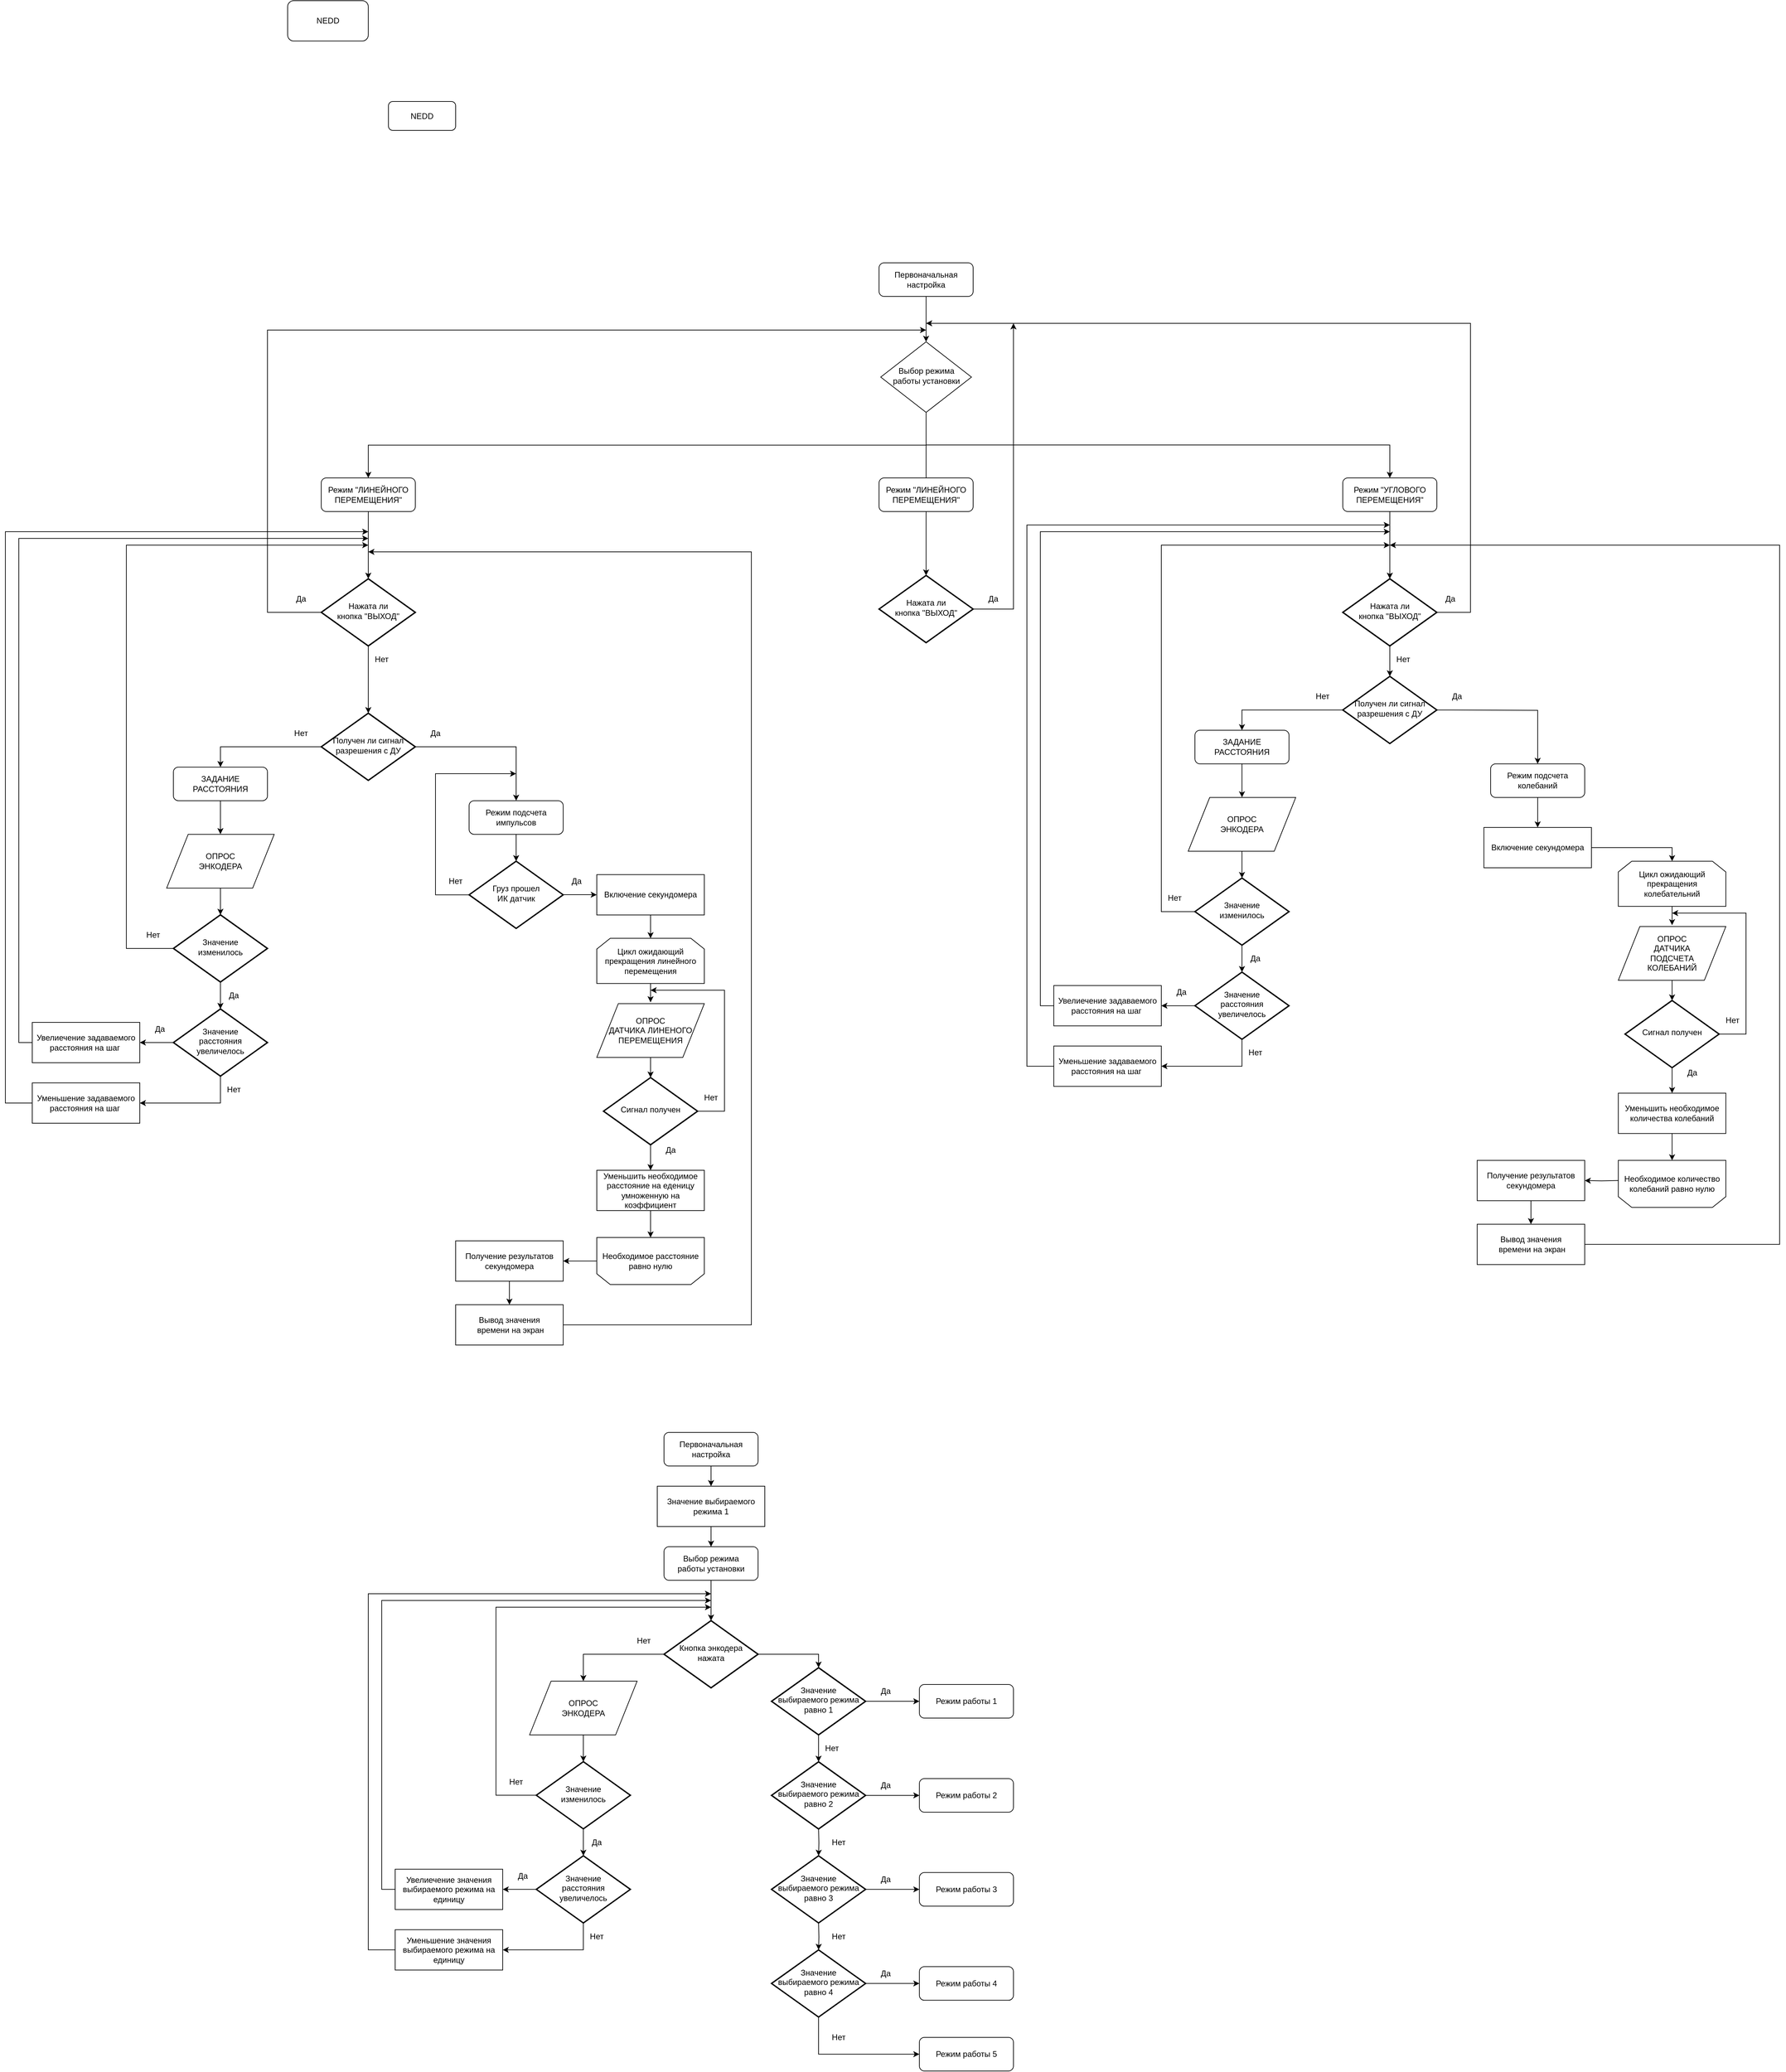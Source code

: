 <mxfile version="13.0.3" type="device"><diagram id="C5RBs43oDa-KdzZeNtuy" name="Page-1"><mxGraphModel dx="3652" dy="894" grid="1" gridSize="10" guides="1" tooltips="1" connect="1" arrows="1" fold="1" page="0" pageScale="1" pageWidth="827" pageHeight="1169" math="0" shadow="0"><root><mxCell id="WIyWlLk6GJQsqaUBKTNV-0"/><mxCell id="WIyWlLk6GJQsqaUBKTNV-1" parent="WIyWlLk6GJQsqaUBKTNV-0"/><mxCell id="RhEypdfc_THOYW2vLF35-3" value="Первоначальная настройка" style="rounded=1;whiteSpace=wrap;html=1;fontSize=12;glass=0;strokeWidth=1;shadow=0;" parent="WIyWlLk6GJQsqaUBKTNV-1" vertex="1"><mxGeometry x="-1240" y="190" width="140" height="50" as="geometry"/></mxCell><mxCell id="RhEypdfc_THOYW2vLF35-14" style="edgeStyle=orthogonalEdgeStyle;rounded=0;orthogonalLoop=1;jettySize=auto;html=1;exitX=0.5;exitY=1;exitDx=0;exitDy=0;entryX=0.5;entryY=0;entryDx=0;entryDy=0;" parent="WIyWlLk6GJQsqaUBKTNV-1" source="RhEypdfc_THOYW2vLF35-4" target="RhEypdfc_THOYW2vLF35-5" edge="1"><mxGeometry relative="1" as="geometry"><Array as="points"><mxPoint x="-1170" y="461"/><mxPoint x="-480" y="461"/></Array></mxGeometry></mxCell><mxCell id="RhEypdfc_THOYW2vLF35-15" style="edgeStyle=orthogonalEdgeStyle;rounded=0;orthogonalLoop=1;jettySize=auto;html=1;exitX=0.5;exitY=1;exitDx=0;exitDy=0;entryX=0.5;entryY=0;entryDx=0;entryDy=0;" parent="WIyWlLk6GJQsqaUBKTNV-1" source="RhEypdfc_THOYW2vLF35-4" target="RhEypdfc_THOYW2vLF35-6" edge="1"><mxGeometry relative="1" as="geometry"/></mxCell><mxCell id="RhEypdfc_THOYW2vLF35-4" value="Выбор режима работы установки" style="rhombus;whiteSpace=wrap;html=1;shadow=0;fontFamily=Helvetica;fontSize=12;align=center;strokeWidth=1;spacing=6;spacingTop=-4;" parent="WIyWlLk6GJQsqaUBKTNV-1" vertex="1"><mxGeometry x="-1237.5" y="307.5" width="135" height="105" as="geometry"/></mxCell><mxCell id="RhEypdfc_THOYW2vLF35-20" style="edgeStyle=orthogonalEdgeStyle;rounded=0;orthogonalLoop=1;jettySize=auto;html=1;exitX=0.5;exitY=1;exitDx=0;exitDy=0;entryX=0.5;entryY=0;entryDx=0;entryDy=0;" parent="WIyWlLk6GJQsqaUBKTNV-1" source="RhEypdfc_THOYW2vLF35-5" target="RhEypdfc_THOYW2vLF35-17" edge="1"><mxGeometry relative="1" as="geometry"/></mxCell><mxCell id="RhEypdfc_THOYW2vLF35-5" value="Режим &quot;УГЛОВОГО ПЕРЕМЕЩЕНИЯ&quot;" style="rounded=1;whiteSpace=wrap;html=1;fontSize=12;glass=0;strokeWidth=1;shadow=0;" parent="WIyWlLk6GJQsqaUBKTNV-1" vertex="1"><mxGeometry x="-550" y="510" width="140" height="50" as="geometry"/></mxCell><mxCell id="RhEypdfc_THOYW2vLF35-19" style="edgeStyle=orthogonalEdgeStyle;rounded=0;orthogonalLoop=1;jettySize=auto;html=1;exitX=0.5;exitY=1;exitDx=0;exitDy=0;entryX=0.5;entryY=0;entryDx=0;entryDy=0;" parent="WIyWlLk6GJQsqaUBKTNV-1" source="RhEypdfc_THOYW2vLF35-6" target="RhEypdfc_THOYW2vLF35-18" edge="1"><mxGeometry relative="1" as="geometry"/></mxCell><mxCell id="RhEypdfc_THOYW2vLF35-6" value="Режим &quot;ЛИНЕЙНОГО ПЕРЕМЕЩЕНИЯ&quot;" style="rounded=1;whiteSpace=wrap;html=1;fontSize=12;glass=0;strokeWidth=1;shadow=0;" parent="WIyWlLk6GJQsqaUBKTNV-1" vertex="1"><mxGeometry x="-2070" y="510" width="140" height="50" as="geometry"/></mxCell><mxCell id="RhEypdfc_THOYW2vLF35-7" value="" style="endArrow=classic;html=1;entryX=0.5;entryY=0;entryDx=0;entryDy=0;exitX=0.5;exitY=1;exitDx=0;exitDy=0;fontSize=12;" parent="WIyWlLk6GJQsqaUBKTNV-1" source="RhEypdfc_THOYW2vLF35-3" target="RhEypdfc_THOYW2vLF35-4" edge="1"><mxGeometry width="50" height="50" relative="1" as="geometry"><mxPoint x="-1160" y="260" as="sourcePoint"/><mxPoint x="-1170" y="295" as="targetPoint"/></mxGeometry></mxCell><mxCell id="RhEypdfc_THOYW2vLF35-8" value="" style="endArrow=none;html=1;entryX=0.5;entryY=1;entryDx=0;entryDy=0;fontSize=12;exitX=0.5;exitY=0;exitDx=0;exitDy=0;" parent="WIyWlLk6GJQsqaUBKTNV-1" source="RhEypdfc_THOYW2vLF35-13" target="RhEypdfc_THOYW2vLF35-4" edge="1"><mxGeometry width="50" height="50" relative="1" as="geometry"><mxPoint x="-1170.0" y="450" as="sourcePoint"/><mxPoint x="-1100" y="410" as="targetPoint"/></mxGeometry></mxCell><mxCell id="RhEypdfc_THOYW2vLF35-21" style="edgeStyle=orthogonalEdgeStyle;rounded=0;orthogonalLoop=1;jettySize=auto;html=1;exitX=0.5;exitY=1;exitDx=0;exitDy=0;entryX=0.5;entryY=0;entryDx=0;entryDy=0;" parent="WIyWlLk6GJQsqaUBKTNV-1" source="RhEypdfc_THOYW2vLF35-13" target="RhEypdfc_THOYW2vLF35-16" edge="1"><mxGeometry relative="1" as="geometry"/></mxCell><mxCell id="RhEypdfc_THOYW2vLF35-13" value="Режим &quot;ЛИНЕЙНОГО ПЕРЕМЕЩЕНИЯ&quot;" style="rounded=1;whiteSpace=wrap;html=1;fontSize=12;glass=0;strokeWidth=1;shadow=0;" parent="WIyWlLk6GJQsqaUBKTNV-1" vertex="1"><mxGeometry x="-1240" y="510" width="140" height="50" as="geometry"/></mxCell><mxCell id="RhEypdfc_THOYW2vLF35-23" style="edgeStyle=orthogonalEdgeStyle;rounded=0;orthogonalLoop=1;jettySize=auto;html=1;exitX=1;exitY=0.5;exitDx=0;exitDy=0;" parent="WIyWlLk6GJQsqaUBKTNV-1" source="RhEypdfc_THOYW2vLF35-16" edge="1"><mxGeometry relative="1" as="geometry"><mxPoint x="-1040" y="280" as="targetPoint"/><Array as="points"><mxPoint x="-1040" y="705"/></Array></mxGeometry></mxCell><mxCell id="RhEypdfc_THOYW2vLF35-16" value="Нажата ли кнопка&amp;nbsp;&quot;ВЫХОД&quot;" style="rhombus;whiteSpace=wrap;html=1;shadow=0;fontFamily=Helvetica;fontSize=12;align=center;strokeWidth=2;spacing=6;spacingTop=-4;" parent="WIyWlLk6GJQsqaUBKTNV-1" vertex="1"><mxGeometry x="-1240" y="655.1" width="140" height="100" as="geometry"/></mxCell><mxCell id="RhEypdfc_THOYW2vLF35-22" style="edgeStyle=orthogonalEdgeStyle;rounded=0;orthogonalLoop=1;jettySize=auto;html=1;exitX=1;exitY=0.5;exitDx=0;exitDy=0;" parent="WIyWlLk6GJQsqaUBKTNV-1" source="RhEypdfc_THOYW2vLF35-17" edge="1"><mxGeometry relative="1" as="geometry"><mxPoint x="-1170" y="280" as="targetPoint"/><Array as="points"><mxPoint x="-360" y="710"/><mxPoint x="-360" y="280"/><mxPoint x="-1102" y="280"/></Array></mxGeometry></mxCell><mxCell id="RhEypdfc_THOYW2vLF35-119" style="edgeStyle=orthogonalEdgeStyle;rounded=0;orthogonalLoop=1;jettySize=auto;html=1;exitX=0.5;exitY=1;exitDx=0;exitDy=0;entryX=0.5;entryY=0;entryDx=0;entryDy=0;" parent="WIyWlLk6GJQsqaUBKTNV-1" source="RhEypdfc_THOYW2vLF35-17" target="RhEypdfc_THOYW2vLF35-102" edge="1"><mxGeometry relative="1" as="geometry"/></mxCell><mxCell id="RhEypdfc_THOYW2vLF35-17" value="Нажата ли кнопка&amp;nbsp;&quot;ВЫХОД&quot;" style="rhombus;whiteSpace=wrap;html=1;shadow=0;fontFamily=Helvetica;fontSize=12;align=center;strokeWidth=2;spacing=6;spacingTop=-4;" parent="WIyWlLk6GJQsqaUBKTNV-1" vertex="1"><mxGeometry x="-550" y="660" width="140" height="100" as="geometry"/></mxCell><mxCell id="RhEypdfc_THOYW2vLF35-24" style="edgeStyle=orthogonalEdgeStyle;rounded=0;orthogonalLoop=1;jettySize=auto;html=1;exitX=0;exitY=0.5;exitDx=0;exitDy=0;" parent="WIyWlLk6GJQsqaUBKTNV-1" source="RhEypdfc_THOYW2vLF35-18" edge="1"><mxGeometry relative="1" as="geometry"><mxPoint x="-1170" y="290" as="targetPoint"/><Array as="points"><mxPoint x="-2150" y="710"/><mxPoint x="-2150" y="290"/><mxPoint x="-1238" y="290"/></Array></mxGeometry></mxCell><mxCell id="RhEypdfc_THOYW2vLF35-29" style="edgeStyle=orthogonalEdgeStyle;rounded=0;orthogonalLoop=1;jettySize=auto;html=1;exitX=0.5;exitY=1;exitDx=0;exitDy=0;entryX=0.5;entryY=0;entryDx=0;entryDy=0;" parent="WIyWlLk6GJQsqaUBKTNV-1" source="RhEypdfc_THOYW2vLF35-18" target="RhEypdfc_THOYW2vLF35-28" edge="1"><mxGeometry relative="1" as="geometry"/></mxCell><mxCell id="RhEypdfc_THOYW2vLF35-18" value="Нажата ли кнопка&amp;nbsp;&quot;ВЫХОД&quot;" style="rhombus;whiteSpace=wrap;html=1;shadow=0;fontFamily=Helvetica;fontSize=12;align=center;strokeWidth=2;spacing=6;spacingTop=-4;" parent="WIyWlLk6GJQsqaUBKTNV-1" vertex="1"><mxGeometry x="-2070" y="660" width="140" height="100" as="geometry"/></mxCell><mxCell id="RhEypdfc_THOYW2vLF35-25" value="&lt;font style=&quot;font-size: 12px;&quot;&gt;Да&lt;/font&gt;" style="text;html=1;strokeColor=none;fillColor=none;align=center;verticalAlign=middle;whiteSpace=wrap;rounded=0;fontSize=12;" parent="WIyWlLk6GJQsqaUBKTNV-1" vertex="1"><mxGeometry x="-2120" y="680" width="40" height="20" as="geometry"/></mxCell><mxCell id="RhEypdfc_THOYW2vLF35-26" value="&lt;font style=&quot;font-size: 12px;&quot;&gt;Да&lt;/font&gt;" style="text;html=1;strokeColor=none;fillColor=none;align=center;verticalAlign=middle;whiteSpace=wrap;rounded=0;fontSize=12;" parent="WIyWlLk6GJQsqaUBKTNV-1" vertex="1"><mxGeometry x="-1090" y="680" width="40" height="20" as="geometry"/></mxCell><mxCell id="RhEypdfc_THOYW2vLF35-27" value="&lt;font style=&quot;font-size: 12px;&quot;&gt;Да&lt;/font&gt;" style="text;html=1;strokeColor=none;fillColor=none;align=center;verticalAlign=middle;whiteSpace=wrap;rounded=0;fontSize=12;" parent="WIyWlLk6GJQsqaUBKTNV-1" vertex="1"><mxGeometry x="-410" y="680" width="40" height="20" as="geometry"/></mxCell><mxCell id="RhEypdfc_THOYW2vLF35-40" style="edgeStyle=orthogonalEdgeStyle;rounded=0;orthogonalLoop=1;jettySize=auto;html=1;exitX=0;exitY=0.5;exitDx=0;exitDy=0;entryX=0.5;entryY=0;entryDx=0;entryDy=0;" parent="WIyWlLk6GJQsqaUBKTNV-1" source="RhEypdfc_THOYW2vLF35-28" target="RhEypdfc_THOYW2vLF35-41" edge="1"><mxGeometry relative="1" as="geometry"><mxPoint x="-2420" y="880" as="targetPoint"/></mxGeometry></mxCell><mxCell id="RhEypdfc_THOYW2vLF35-65" style="edgeStyle=orthogonalEdgeStyle;rounded=0;orthogonalLoop=1;jettySize=auto;html=1;entryX=0.5;entryY=0;entryDx=0;entryDy=0;" parent="WIyWlLk6GJQsqaUBKTNV-1" source="RhEypdfc_THOYW2vLF35-28" target="RhEypdfc_THOYW2vLF35-66" edge="1"><mxGeometry relative="1" as="geometry"><mxPoint x="-1720" y="960" as="targetPoint"/></mxGeometry></mxCell><mxCell id="RhEypdfc_THOYW2vLF35-28" value="Получен ли сигнал разрешения с ДУ" style="rhombus;whiteSpace=wrap;html=1;shadow=0;fontFamily=Helvetica;fontSize=12;align=center;strokeWidth=2;spacing=6;spacingTop=-4;" parent="WIyWlLk6GJQsqaUBKTNV-1" vertex="1"><mxGeometry x="-2070" y="860" width="140" height="100" as="geometry"/></mxCell><mxCell id="RhEypdfc_THOYW2vLF35-32" value="&lt;font style=&quot;font-size: 12px;&quot;&gt;Нет&lt;br style=&quot;font-size: 12px;&quot;&gt;&lt;/font&gt;" style="text;html=1;strokeColor=none;fillColor=none;align=center;verticalAlign=middle;whiteSpace=wrap;rounded=0;fontSize=12;" parent="WIyWlLk6GJQsqaUBKTNV-1" vertex="1"><mxGeometry x="-2000" y="770" width="40" height="20" as="geometry"/></mxCell><mxCell id="RhEypdfc_THOYW2vLF35-46" style="edgeStyle=orthogonalEdgeStyle;rounded=0;orthogonalLoop=1;jettySize=auto;html=1;exitX=0.5;exitY=1;exitDx=0;exitDy=0;entryX=0.5;entryY=0;entryDx=0;entryDy=0;" parent="WIyWlLk6GJQsqaUBKTNV-1" source="RhEypdfc_THOYW2vLF35-35" target="RhEypdfc_THOYW2vLF35-45" edge="1"><mxGeometry relative="1" as="geometry"/></mxCell><mxCell id="RhEypdfc_THOYW2vLF35-35" value="&lt;span&gt;ОПРОС&lt;br&gt;ЭНКОДЕРА&lt;/span&gt;" style="shape=parallelogram;perimeter=parallelogramPerimeter;whiteSpace=wrap;html=1;" parent="WIyWlLk6GJQsqaUBKTNV-1" vertex="1"><mxGeometry x="-2300" y="1040.19" width="160" height="80" as="geometry"/></mxCell><mxCell id="RhEypdfc_THOYW2vLF35-37" value="&lt;font style=&quot;font-size: 12px;&quot;&gt;Нет&lt;br style=&quot;font-size: 12px;&quot;&gt;&lt;/font&gt;" style="text;html=1;strokeColor=none;fillColor=none;align=center;verticalAlign=middle;whiteSpace=wrap;rounded=0;fontSize=12;" parent="WIyWlLk6GJQsqaUBKTNV-1" vertex="1"><mxGeometry x="-2120" y="880" width="40" height="20" as="geometry"/></mxCell><mxCell id="RhEypdfc_THOYW2vLF35-42" style="edgeStyle=orthogonalEdgeStyle;rounded=0;orthogonalLoop=1;jettySize=auto;html=1;exitX=0.5;exitY=1;exitDx=0;exitDy=0;" parent="WIyWlLk6GJQsqaUBKTNV-1" source="RhEypdfc_THOYW2vLF35-41" edge="1"><mxGeometry relative="1" as="geometry"><mxPoint x="-2220" y="1040" as="targetPoint"/><Array as="points"><mxPoint x="-2220" y="1040"/></Array></mxGeometry></mxCell><mxCell id="RhEypdfc_THOYW2vLF35-41" value="ЗАДАНИЕ РАССТОЯНИЯ" style="rounded=1;whiteSpace=wrap;html=1;fontSize=12;glass=0;strokeWidth=1;shadow=0;" parent="WIyWlLk6GJQsqaUBKTNV-1" vertex="1"><mxGeometry x="-2290" y="940.19" width="140" height="50" as="geometry"/></mxCell><mxCell id="RhEypdfc_THOYW2vLF35-48" style="edgeStyle=orthogonalEdgeStyle;rounded=0;orthogonalLoop=1;jettySize=auto;html=1;exitX=0.5;exitY=1;exitDx=0;exitDy=0;entryX=1;entryY=0.5;entryDx=0;entryDy=0;" parent="WIyWlLk6GJQsqaUBKTNV-1" source="RhEypdfc_THOYW2vLF35-43" target="RhEypdfc_THOYW2vLF35-58" edge="1"><mxGeometry relative="1" as="geometry"><mxPoint x="-2220" y="1440" as="targetPoint"/></mxGeometry></mxCell><mxCell id="RhEypdfc_THOYW2vLF35-56" style="edgeStyle=orthogonalEdgeStyle;rounded=0;orthogonalLoop=1;jettySize=auto;html=1;exitX=0;exitY=0.5;exitDx=0;exitDy=0;entryX=1;entryY=0.5;entryDx=0;entryDy=0;" parent="WIyWlLk6GJQsqaUBKTNV-1" source="RhEypdfc_THOYW2vLF35-43" target="RhEypdfc_THOYW2vLF35-55" edge="1"><mxGeometry relative="1" as="geometry"/></mxCell><mxCell id="RhEypdfc_THOYW2vLF35-43" value="Значение&lt;br&gt;расстояния&lt;br&gt;увеличелось" style="rhombus;whiteSpace=wrap;html=1;shadow=0;fontFamily=Helvetica;fontSize=12;align=center;strokeWidth=2;spacing=6;spacingTop=-4;" parent="WIyWlLk6GJQsqaUBKTNV-1" vertex="1"><mxGeometry x="-2290" y="1300" width="140" height="100" as="geometry"/></mxCell><mxCell id="RhEypdfc_THOYW2vLF35-47" style="edgeStyle=orthogonalEdgeStyle;rounded=0;orthogonalLoop=1;jettySize=auto;html=1;exitX=0.5;exitY=1;exitDx=0;exitDy=0;entryX=0.5;entryY=0;entryDx=0;entryDy=0;" parent="WIyWlLk6GJQsqaUBKTNV-1" source="RhEypdfc_THOYW2vLF35-45" target="RhEypdfc_THOYW2vLF35-43" edge="1"><mxGeometry relative="1" as="geometry"/></mxCell><mxCell id="RhEypdfc_THOYW2vLF35-52" style="edgeStyle=orthogonalEdgeStyle;rounded=0;orthogonalLoop=1;jettySize=auto;html=1;exitX=0;exitY=0.5;exitDx=0;exitDy=0;" parent="WIyWlLk6GJQsqaUBKTNV-1" source="RhEypdfc_THOYW2vLF35-45" edge="1"><mxGeometry relative="1" as="geometry"><mxPoint x="-2000" y="610" as="targetPoint"/><Array as="points"><mxPoint x="-2360" y="1210"/><mxPoint x="-2360" y="610"/></Array></mxGeometry></mxCell><mxCell id="RhEypdfc_THOYW2vLF35-45" value="Значение&lt;br&gt;изменилось" style="rhombus;whiteSpace=wrap;html=1;shadow=0;fontFamily=Helvetica;fontSize=12;align=center;strokeWidth=2;spacing=6;spacingTop=-4;" parent="WIyWlLk6GJQsqaUBKTNV-1" vertex="1"><mxGeometry x="-2290" y="1160" width="140" height="100" as="geometry"/></mxCell><mxCell id="RhEypdfc_THOYW2vLF35-49" value="&lt;font style=&quot;font-size: 12px;&quot;&gt;Нет&lt;br style=&quot;font-size: 12px;&quot;&gt;&lt;/font&gt;" style="text;html=1;strokeColor=none;fillColor=none;align=center;verticalAlign=middle;whiteSpace=wrap;rounded=0;fontSize=12;" parent="WIyWlLk6GJQsqaUBKTNV-1" vertex="1"><mxGeometry x="-2340" y="1180.19" width="40" height="20" as="geometry"/></mxCell><mxCell id="RhEypdfc_THOYW2vLF35-50" value="&lt;font style=&quot;font-size: 12px&quot;&gt;Да&lt;br style=&quot;font-size: 12px&quot;&gt;&lt;/font&gt;" style="text;html=1;strokeColor=none;fillColor=none;align=center;verticalAlign=middle;whiteSpace=wrap;rounded=0;fontSize=12;" parent="WIyWlLk6GJQsqaUBKTNV-1" vertex="1"><mxGeometry x="-2220" y="1270.19" width="40" height="20" as="geometry"/></mxCell><mxCell id="RhEypdfc_THOYW2vLF35-51" value="&lt;font style=&quot;font-size: 12px;&quot;&gt;Нет&lt;br style=&quot;font-size: 12px;&quot;&gt;&lt;/font&gt;" style="text;html=1;strokeColor=none;fillColor=none;align=center;verticalAlign=middle;whiteSpace=wrap;rounded=0;fontSize=12;" parent="WIyWlLk6GJQsqaUBKTNV-1" vertex="1"><mxGeometry x="-2220" y="1410" width="40" height="20" as="geometry"/></mxCell><mxCell id="RhEypdfc_THOYW2vLF35-62" style="edgeStyle=orthogonalEdgeStyle;rounded=0;orthogonalLoop=1;jettySize=auto;html=1;exitX=0;exitY=0.5;exitDx=0;exitDy=0;" parent="WIyWlLk6GJQsqaUBKTNV-1" source="RhEypdfc_THOYW2vLF35-55" edge="1"><mxGeometry relative="1" as="geometry"><mxPoint x="-2000" y="600" as="targetPoint"/><Array as="points"><mxPoint x="-2520" y="1350"/><mxPoint x="-2520" y="600"/></Array></mxGeometry></mxCell><mxCell id="RhEypdfc_THOYW2vLF35-55" value="Увелиечение задаваемого расстояния на шаг&amp;nbsp;" style="rounded=0;whiteSpace=wrap;html=1;" parent="WIyWlLk6GJQsqaUBKTNV-1" vertex="1"><mxGeometry x="-2500" y="1320" width="160" height="60" as="geometry"/></mxCell><mxCell id="RhEypdfc_THOYW2vLF35-57" value="&lt;font style=&quot;font-size: 12px&quot;&gt;Да&lt;br style=&quot;font-size: 12px&quot;&gt;&lt;/font&gt;" style="text;html=1;strokeColor=none;fillColor=none;align=center;verticalAlign=middle;whiteSpace=wrap;rounded=0;fontSize=12;" parent="WIyWlLk6GJQsqaUBKTNV-1" vertex="1"><mxGeometry x="-2330" y="1320" width="40" height="20" as="geometry"/></mxCell><mxCell id="RhEypdfc_THOYW2vLF35-61" style="edgeStyle=orthogonalEdgeStyle;rounded=0;orthogonalLoop=1;jettySize=auto;html=1;" parent="WIyWlLk6GJQsqaUBKTNV-1" source="RhEypdfc_THOYW2vLF35-58" edge="1"><mxGeometry relative="1" as="geometry"><mxPoint x="-2000" y="590" as="targetPoint"/><Array as="points"><mxPoint x="-2540" y="1440"/><mxPoint x="-2540" y="590"/></Array></mxGeometry></mxCell><mxCell id="RhEypdfc_THOYW2vLF35-58" value="Уменьшение задаваемого расстояния на шаг&amp;nbsp;" style="rounded=0;whiteSpace=wrap;html=1;" parent="WIyWlLk6GJQsqaUBKTNV-1" vertex="1"><mxGeometry x="-2500" y="1410" width="160" height="60" as="geometry"/></mxCell><mxCell id="RhEypdfc_THOYW2vLF35-69" style="edgeStyle=orthogonalEdgeStyle;rounded=0;orthogonalLoop=1;jettySize=auto;html=1;exitX=0.5;exitY=1;exitDx=0;exitDy=0;entryX=0.5;entryY=0;entryDx=0;entryDy=0;" parent="WIyWlLk6GJQsqaUBKTNV-1" source="RhEypdfc_THOYW2vLF35-66" target="RhEypdfc_THOYW2vLF35-67" edge="1"><mxGeometry relative="1" as="geometry"/></mxCell><mxCell id="RhEypdfc_THOYW2vLF35-66" value="Режим подсчета импульсов" style="rounded=1;whiteSpace=wrap;html=1;fontSize=12;glass=0;strokeWidth=1;shadow=0;" parent="WIyWlLk6GJQsqaUBKTNV-1" vertex="1"><mxGeometry x="-1850" y="990.19" width="140" height="50" as="geometry"/></mxCell><mxCell id="RhEypdfc_THOYW2vLF35-68" style="edgeStyle=orthogonalEdgeStyle;rounded=0;orthogonalLoop=1;jettySize=auto;html=1;exitX=0;exitY=0.5;exitDx=0;exitDy=0;" parent="WIyWlLk6GJQsqaUBKTNV-1" source="RhEypdfc_THOYW2vLF35-67" edge="1"><mxGeometry relative="1" as="geometry"><mxPoint x="-1780" y="950" as="targetPoint"/><Array as="points"><mxPoint x="-1900" y="1130"/><mxPoint x="-1900" y="950"/></Array></mxGeometry></mxCell><mxCell id="RhEypdfc_THOYW2vLF35-74" style="edgeStyle=orthogonalEdgeStyle;rounded=0;orthogonalLoop=1;jettySize=auto;html=1;exitX=0.5;exitY=1;exitDx=0;exitDy=0;entryX=0.5;entryY=0;entryDx=0;entryDy=0;" parent="WIyWlLk6GJQsqaUBKTNV-1" source="RhEypdfc_THOYW2vLF35-91" target="RhEypdfc_THOYW2vLF35-73" edge="1"><mxGeometry relative="1" as="geometry"/></mxCell><mxCell id="RhEypdfc_THOYW2vLF35-67" value="Груз прошел &lt;br&gt;ИК датчик" style="rhombus;whiteSpace=wrap;html=1;shadow=0;fontFamily=Helvetica;fontSize=12;align=center;strokeWidth=2;spacing=6;spacingTop=-4;" parent="WIyWlLk6GJQsqaUBKTNV-1" vertex="1"><mxGeometry x="-1850" y="1080.19" width="140" height="100" as="geometry"/></mxCell><mxCell id="RhEypdfc_THOYW2vLF35-70" value="&lt;font style=&quot;font-size: 12px;&quot;&gt;Нет&lt;br style=&quot;font-size: 12px;&quot;&gt;&lt;/font&gt;" style="text;html=1;strokeColor=none;fillColor=none;align=center;verticalAlign=middle;whiteSpace=wrap;rounded=0;fontSize=12;" parent="WIyWlLk6GJQsqaUBKTNV-1" vertex="1"><mxGeometry x="-1890" y="1100.19" width="40" height="20" as="geometry"/></mxCell><mxCell id="RhEypdfc_THOYW2vLF35-79" style="edgeStyle=orthogonalEdgeStyle;rounded=0;orthogonalLoop=1;jettySize=auto;html=1;exitX=0.5;exitY=1;exitDx=0;exitDy=0;" parent="WIyWlLk6GJQsqaUBKTNV-1" source="RhEypdfc_THOYW2vLF35-73" edge="1"><mxGeometry relative="1" as="geometry"><mxPoint x="-1580" y="1290.12" as="targetPoint"/></mxGeometry></mxCell><mxCell id="RhEypdfc_THOYW2vLF35-73" value="Цикл ожидающий прекращения линейного перемещения" style="shape=loopLimit;whiteSpace=wrap;html=1;" parent="WIyWlLk6GJQsqaUBKTNV-1" vertex="1"><mxGeometry x="-1660" y="1194.91" width="160" height="67.21" as="geometry"/></mxCell><mxCell id="RhEypdfc_THOYW2vLF35-76" value="&lt;font style=&quot;font-size: 12px;&quot;&gt;Да&lt;/font&gt;" style="text;html=1;strokeColor=none;fillColor=none;align=center;verticalAlign=middle;whiteSpace=wrap;rounded=0;fontSize=12;" parent="WIyWlLk6GJQsqaUBKTNV-1" vertex="1"><mxGeometry x="-1920" y="880" width="40" height="20" as="geometry"/></mxCell><mxCell id="RhEypdfc_THOYW2vLF35-77" value="&lt;font style=&quot;font-size: 12px;&quot;&gt;Да&lt;/font&gt;" style="text;html=1;strokeColor=none;fillColor=none;align=center;verticalAlign=middle;whiteSpace=wrap;rounded=0;fontSize=12;" parent="WIyWlLk6GJQsqaUBKTNV-1" vertex="1"><mxGeometry x="-1710" y="1100.19" width="40" height="20" as="geometry"/></mxCell><mxCell id="RhEypdfc_THOYW2vLF35-82" style="edgeStyle=orthogonalEdgeStyle;rounded=0;orthogonalLoop=1;jettySize=auto;html=1;exitX=0.5;exitY=1;exitDx=0;exitDy=0;" parent="WIyWlLk6GJQsqaUBKTNV-1" source="RhEypdfc_THOYW2vLF35-78" target="RhEypdfc_THOYW2vLF35-80" edge="1"><mxGeometry relative="1" as="geometry"/></mxCell><mxCell id="RhEypdfc_THOYW2vLF35-78" value="&lt;span&gt;ОПРОС&lt;br&gt;ДАТЧИКА ЛИНЕНОГО ПЕРЕМЕЩЕНИЯ&lt;br&gt;&lt;/span&gt;" style="shape=parallelogram;perimeter=parallelogramPerimeter;whiteSpace=wrap;html=1;" parent="WIyWlLk6GJQsqaUBKTNV-1" vertex="1"><mxGeometry x="-1660" y="1292.12" width="160" height="80" as="geometry"/></mxCell><mxCell id="RhEypdfc_THOYW2vLF35-81" style="edgeStyle=orthogonalEdgeStyle;rounded=0;orthogonalLoop=1;jettySize=auto;html=1;" parent="WIyWlLk6GJQsqaUBKTNV-1" source="RhEypdfc_THOYW2vLF35-80" edge="1"><mxGeometry relative="1" as="geometry"><mxPoint x="-1580" y="1272.12" as="targetPoint"/><Array as="points"><mxPoint x="-1470" y="1452.12"/><mxPoint x="-1470" y="1272.12"/></Array></mxGeometry></mxCell><mxCell id="RhEypdfc_THOYW2vLF35-132" value="" style="edgeStyle=orthogonalEdgeStyle;rounded=0;orthogonalLoop=1;jettySize=auto;html=1;" parent="WIyWlLk6GJQsqaUBKTNV-1" source="RhEypdfc_THOYW2vLF35-80" target="RhEypdfc_THOYW2vLF35-131" edge="1"><mxGeometry relative="1" as="geometry"/></mxCell><mxCell id="RhEypdfc_THOYW2vLF35-80" value="Сигнал получен" style="rhombus;whiteSpace=wrap;html=1;shadow=0;fontFamily=Helvetica;fontSize=12;align=center;strokeWidth=2;spacing=6;spacingTop=-4;" parent="WIyWlLk6GJQsqaUBKTNV-1" vertex="1"><mxGeometry x="-1650" y="1402.12" width="140" height="100" as="geometry"/></mxCell><mxCell id="RhEypdfc_THOYW2vLF35-83" value="&lt;font style=&quot;font-size: 12px;&quot;&gt;Нет&lt;br style=&quot;font-size: 12px;&quot;&gt;&lt;/font&gt;" style="text;html=1;strokeColor=none;fillColor=none;align=center;verticalAlign=middle;whiteSpace=wrap;rounded=0;fontSize=12;" parent="WIyWlLk6GJQsqaUBKTNV-1" vertex="1"><mxGeometry x="-1510" y="1422.12" width="40" height="20" as="geometry"/></mxCell><mxCell id="RhEypdfc_THOYW2vLF35-97" style="edgeStyle=orthogonalEdgeStyle;rounded=0;orthogonalLoop=1;jettySize=auto;html=1;exitX=1;exitY=0.5;exitDx=0;exitDy=0;entryX=1;entryY=0.5;entryDx=0;entryDy=0;" parent="WIyWlLk6GJQsqaUBKTNV-1" source="RhEypdfc_THOYW2vLF35-88" target="RhEypdfc_THOYW2vLF35-94" edge="1"><mxGeometry relative="1" as="geometry"/></mxCell><mxCell id="RhEypdfc_THOYW2vLF35-88" value="&lt;p style=&quot;line-height: 120%&quot;&gt;Необходимое расстояние равно нулю&lt;/p&gt;" style="shape=loopLimit;whiteSpace=wrap;html=1;rotation=0;direction=west;" parent="WIyWlLk6GJQsqaUBKTNV-1" vertex="1"><mxGeometry x="-1660" y="1640.0" width="160" height="70" as="geometry"/></mxCell><mxCell id="RhEypdfc_THOYW2vLF35-91" value="Включение секундомера" style="rounded=0;whiteSpace=wrap;html=1;" parent="WIyWlLk6GJQsqaUBKTNV-1" vertex="1"><mxGeometry x="-1660" y="1100.19" width="160" height="60" as="geometry"/></mxCell><mxCell id="RhEypdfc_THOYW2vLF35-92" style="edgeStyle=orthogonalEdgeStyle;rounded=0;orthogonalLoop=1;jettySize=auto;html=1;entryX=0;entryY=0.5;entryDx=0;entryDy=0;" parent="WIyWlLk6GJQsqaUBKTNV-1" target="RhEypdfc_THOYW2vLF35-91" edge="1"><mxGeometry relative="1" as="geometry"><mxPoint x="-1710" y="1130" as="sourcePoint"/><mxPoint x="-1690" y="1170" as="targetPoint"/><Array as="points"><mxPoint x="-1670" y="1130"/><mxPoint x="-1670" y="1130"/></Array></mxGeometry></mxCell><mxCell id="RhEypdfc_THOYW2vLF35-96" style="edgeStyle=orthogonalEdgeStyle;rounded=0;orthogonalLoop=1;jettySize=auto;html=1;exitX=0.5;exitY=1;exitDx=0;exitDy=0;entryX=0.5;entryY=0;entryDx=0;entryDy=0;" parent="WIyWlLk6GJQsqaUBKTNV-1" source="RhEypdfc_THOYW2vLF35-94" target="RhEypdfc_THOYW2vLF35-95" edge="1"><mxGeometry relative="1" as="geometry"/></mxCell><mxCell id="RhEypdfc_THOYW2vLF35-94" value="Получение результатов секундомера" style="rounded=0;whiteSpace=wrap;html=1;" parent="WIyWlLk6GJQsqaUBKTNV-1" vertex="1"><mxGeometry x="-1870" y="1645" width="160" height="60" as="geometry"/></mxCell><mxCell id="RhEypdfc_THOYW2vLF35-99" style="edgeStyle=orthogonalEdgeStyle;rounded=0;orthogonalLoop=1;jettySize=auto;html=1;exitX=1;exitY=0.5;exitDx=0;exitDy=0;" parent="WIyWlLk6GJQsqaUBKTNV-1" source="RhEypdfc_THOYW2vLF35-95" edge="1"><mxGeometry relative="1" as="geometry"><mxPoint x="-2000" y="620" as="targetPoint"/><Array as="points"><mxPoint x="-1430" y="1770"/><mxPoint x="-1430" y="620"/></Array></mxGeometry></mxCell><mxCell id="RhEypdfc_THOYW2vLF35-95" value="Вывод значения&lt;br&gt;&amp;nbsp;времени на экран" style="rounded=0;whiteSpace=wrap;html=1;fontSize=12;" parent="WIyWlLk6GJQsqaUBKTNV-1" vertex="1"><mxGeometry x="-1870" y="1740" width="160" height="60" as="geometry"/></mxCell><mxCell id="RhEypdfc_THOYW2vLF35-100" value="&lt;font style=&quot;font-size: 12px;&quot;&gt;Да&lt;/font&gt;" style="text;html=1;strokeColor=none;fillColor=none;align=center;verticalAlign=middle;whiteSpace=wrap;rounded=0;fontSize=12;" parent="WIyWlLk6GJQsqaUBKTNV-1" vertex="1"><mxGeometry x="-1570" y="1500" width="40" height="20" as="geometry"/></mxCell><mxCell id="RhEypdfc_THOYW2vLF35-101" style="edgeStyle=orthogonalEdgeStyle;rounded=0;orthogonalLoop=1;jettySize=auto;html=1;exitX=0;exitY=0.5;exitDx=0;exitDy=0;entryX=0.5;entryY=0;entryDx=0;entryDy=0;" parent="WIyWlLk6GJQsqaUBKTNV-1" source="RhEypdfc_THOYW2vLF35-102" target="RhEypdfc_THOYW2vLF35-107" edge="1"><mxGeometry relative="1" as="geometry"><mxPoint x="-900" y="825.19" as="targetPoint"/></mxGeometry></mxCell><mxCell id="RhEypdfc_THOYW2vLF35-102" value="Получен ли сигнал разрешения с ДУ" style="rhombus;whiteSpace=wrap;html=1;shadow=0;fontFamily=Helvetica;fontSize=12;align=center;strokeWidth=2;spacing=6;spacingTop=-4;" parent="WIyWlLk6GJQsqaUBKTNV-1" vertex="1"><mxGeometry x="-550" y="805.19" width="140" height="100" as="geometry"/></mxCell><mxCell id="RhEypdfc_THOYW2vLF35-103" style="edgeStyle=orthogonalEdgeStyle;rounded=0;orthogonalLoop=1;jettySize=auto;html=1;exitX=0.5;exitY=1;exitDx=0;exitDy=0;entryX=0.5;entryY=0;entryDx=0;entryDy=0;" parent="WIyWlLk6GJQsqaUBKTNV-1" source="RhEypdfc_THOYW2vLF35-104" target="RhEypdfc_THOYW2vLF35-112" edge="1"><mxGeometry relative="1" as="geometry"/></mxCell><mxCell id="RhEypdfc_THOYW2vLF35-104" value="&lt;span&gt;ОПРОС&lt;br&gt;ЭНКОДЕРА&lt;/span&gt;" style="shape=parallelogram;perimeter=parallelogramPerimeter;whiteSpace=wrap;html=1;" parent="WIyWlLk6GJQsqaUBKTNV-1" vertex="1"><mxGeometry x="-780" y="985.38" width="160" height="80" as="geometry"/></mxCell><mxCell id="RhEypdfc_THOYW2vLF35-105" value="&lt;font style=&quot;font-size: 12px;&quot;&gt;Нет&lt;br style=&quot;font-size: 12px;&quot;&gt;&lt;/font&gt;" style="text;html=1;strokeColor=none;fillColor=none;align=center;verticalAlign=middle;whiteSpace=wrap;rounded=0;fontSize=12;" parent="WIyWlLk6GJQsqaUBKTNV-1" vertex="1"><mxGeometry x="-600" y="825.19" width="40" height="20" as="geometry"/></mxCell><mxCell id="RhEypdfc_THOYW2vLF35-106" style="edgeStyle=orthogonalEdgeStyle;rounded=0;orthogonalLoop=1;jettySize=auto;html=1;exitX=0.5;exitY=1;exitDx=0;exitDy=0;" parent="WIyWlLk6GJQsqaUBKTNV-1" source="RhEypdfc_THOYW2vLF35-107" edge="1"><mxGeometry relative="1" as="geometry"><mxPoint x="-700" y="985.19" as="targetPoint"/><Array as="points"><mxPoint x="-700" y="985.19"/></Array></mxGeometry></mxCell><mxCell id="RhEypdfc_THOYW2vLF35-107" value="ЗАДАНИЕ РАССТОЯНИЯ" style="rounded=1;whiteSpace=wrap;html=1;fontSize=12;glass=0;strokeWidth=1;shadow=0;" parent="WIyWlLk6GJQsqaUBKTNV-1" vertex="1"><mxGeometry x="-770" y="885.38" width="140" height="50" as="geometry"/></mxCell><mxCell id="RhEypdfc_THOYW2vLF35-108" style="edgeStyle=orthogonalEdgeStyle;rounded=0;orthogonalLoop=1;jettySize=auto;html=1;exitX=0.5;exitY=1;exitDx=0;exitDy=0;entryX=1;entryY=0.5;entryDx=0;entryDy=0;" parent="WIyWlLk6GJQsqaUBKTNV-1" source="RhEypdfc_THOYW2vLF35-110" target="RhEypdfc_THOYW2vLF35-118" edge="1"><mxGeometry relative="1" as="geometry"><mxPoint x="-700" y="1385.19" as="targetPoint"/></mxGeometry></mxCell><mxCell id="RhEypdfc_THOYW2vLF35-109" style="edgeStyle=orthogonalEdgeStyle;rounded=0;orthogonalLoop=1;jettySize=auto;html=1;exitX=0;exitY=0.5;exitDx=0;exitDy=0;entryX=1;entryY=0.5;entryDx=0;entryDy=0;" parent="WIyWlLk6GJQsqaUBKTNV-1" source="RhEypdfc_THOYW2vLF35-110" target="RhEypdfc_THOYW2vLF35-116" edge="1"><mxGeometry relative="1" as="geometry"/></mxCell><mxCell id="RhEypdfc_THOYW2vLF35-110" value="Значение&lt;br&gt;расстояния&lt;br&gt;увеличелось" style="rhombus;whiteSpace=wrap;html=1;shadow=0;fontFamily=Helvetica;fontSize=12;align=center;strokeWidth=2;spacing=6;spacingTop=-4;" parent="WIyWlLk6GJQsqaUBKTNV-1" vertex="1"><mxGeometry x="-770" y="1245.19" width="140" height="100" as="geometry"/></mxCell><mxCell id="RhEypdfc_THOYW2vLF35-111" style="edgeStyle=orthogonalEdgeStyle;rounded=0;orthogonalLoop=1;jettySize=auto;html=1;exitX=0.5;exitY=1;exitDx=0;exitDy=0;entryX=0.5;entryY=0;entryDx=0;entryDy=0;" parent="WIyWlLk6GJQsqaUBKTNV-1" source="RhEypdfc_THOYW2vLF35-112" target="RhEypdfc_THOYW2vLF35-110" edge="1"><mxGeometry relative="1" as="geometry"/></mxCell><mxCell id="RhEypdfc_THOYW2vLF35-121" style="edgeStyle=orthogonalEdgeStyle;rounded=0;orthogonalLoop=1;jettySize=auto;html=1;exitX=0;exitY=0.5;exitDx=0;exitDy=0;" parent="WIyWlLk6GJQsqaUBKTNV-1" source="RhEypdfc_THOYW2vLF35-112" edge="1"><mxGeometry relative="1" as="geometry"><mxPoint x="-480" y="610" as="targetPoint"/><Array as="points"><mxPoint x="-820" y="1155"/><mxPoint x="-820" y="610"/></Array></mxGeometry></mxCell><mxCell id="RhEypdfc_THOYW2vLF35-112" value="Значение&lt;br&gt;изменилось" style="rhombus;whiteSpace=wrap;html=1;shadow=0;fontFamily=Helvetica;fontSize=12;align=center;strokeWidth=2;spacing=6;spacingTop=-4;" parent="WIyWlLk6GJQsqaUBKTNV-1" vertex="1"><mxGeometry x="-770" y="1105.19" width="140" height="100" as="geometry"/></mxCell><mxCell id="RhEypdfc_THOYW2vLF35-113" value="&lt;font style=&quot;font-size: 12px;&quot;&gt;Нет&lt;br style=&quot;font-size: 12px;&quot;&gt;&lt;/font&gt;" style="text;html=1;strokeColor=none;fillColor=none;align=center;verticalAlign=middle;whiteSpace=wrap;rounded=0;fontSize=12;" parent="WIyWlLk6GJQsqaUBKTNV-1" vertex="1"><mxGeometry x="-820" y="1125.38" width="40" height="20" as="geometry"/></mxCell><mxCell id="RhEypdfc_THOYW2vLF35-114" value="&lt;font style=&quot;font-size: 12px&quot;&gt;Да&lt;br style=&quot;font-size: 12px&quot;&gt;&lt;/font&gt;" style="text;html=1;strokeColor=none;fillColor=none;align=center;verticalAlign=middle;whiteSpace=wrap;rounded=0;fontSize=12;" parent="WIyWlLk6GJQsqaUBKTNV-1" vertex="1"><mxGeometry x="-700" y="1215.38" width="40" height="20" as="geometry"/></mxCell><mxCell id="RhEypdfc_THOYW2vLF35-115" value="&lt;font style=&quot;font-size: 12px;&quot;&gt;Нет&lt;br style=&quot;font-size: 12px;&quot;&gt;&lt;/font&gt;" style="text;html=1;strokeColor=none;fillColor=none;align=center;verticalAlign=middle;whiteSpace=wrap;rounded=0;fontSize=12;" parent="WIyWlLk6GJQsqaUBKTNV-1" vertex="1"><mxGeometry x="-700" y="1355.19" width="40" height="20" as="geometry"/></mxCell><mxCell id="RhEypdfc_THOYW2vLF35-122" style="edgeStyle=orthogonalEdgeStyle;rounded=0;orthogonalLoop=1;jettySize=auto;html=1;exitX=0;exitY=0.5;exitDx=0;exitDy=0;" parent="WIyWlLk6GJQsqaUBKTNV-1" source="RhEypdfc_THOYW2vLF35-116" edge="1"><mxGeometry relative="1" as="geometry"><mxPoint x="-480.0" y="590" as="targetPoint"/><Array as="points"><mxPoint x="-1000" y="1295"/><mxPoint x="-1000" y="590"/></Array></mxGeometry></mxCell><mxCell id="RhEypdfc_THOYW2vLF35-116" value="Увелиечение задаваемого расстояния на шаг&amp;nbsp;" style="rounded=0;whiteSpace=wrap;html=1;" parent="WIyWlLk6GJQsqaUBKTNV-1" vertex="1"><mxGeometry x="-980" y="1265.19" width="160" height="60" as="geometry"/></mxCell><mxCell id="RhEypdfc_THOYW2vLF35-117" value="&lt;font style=&quot;font-size: 12px&quot;&gt;Да&lt;br style=&quot;font-size: 12px&quot;&gt;&lt;/font&gt;" style="text;html=1;strokeColor=none;fillColor=none;align=center;verticalAlign=middle;whiteSpace=wrap;rounded=0;fontSize=12;" parent="WIyWlLk6GJQsqaUBKTNV-1" vertex="1"><mxGeometry x="-810" y="1265.19" width="40" height="20" as="geometry"/></mxCell><mxCell id="RhEypdfc_THOYW2vLF35-123" style="edgeStyle=orthogonalEdgeStyle;rounded=0;orthogonalLoop=1;jettySize=auto;html=1;exitX=0;exitY=0.5;exitDx=0;exitDy=0;" parent="WIyWlLk6GJQsqaUBKTNV-1" source="RhEypdfc_THOYW2vLF35-118" edge="1"><mxGeometry relative="1" as="geometry"><mxPoint x="-480.0" y="580" as="targetPoint"/><Array as="points"><mxPoint x="-1020" y="1385"/><mxPoint x="-1020" y="580"/></Array></mxGeometry></mxCell><mxCell id="RhEypdfc_THOYW2vLF35-118" value="Уменьшение задаваемого расстояния на шаг&amp;nbsp;" style="rounded=0;whiteSpace=wrap;html=1;" parent="WIyWlLk6GJQsqaUBKTNV-1" vertex="1"><mxGeometry x="-980" y="1355.19" width="160" height="60" as="geometry"/></mxCell><mxCell id="RhEypdfc_THOYW2vLF35-120" value="&lt;font style=&quot;font-size: 12px;&quot;&gt;Нет&lt;br style=&quot;font-size: 12px;&quot;&gt;&lt;/font&gt;" style="text;html=1;strokeColor=none;fillColor=none;align=center;verticalAlign=middle;whiteSpace=wrap;rounded=0;fontSize=12;" parent="WIyWlLk6GJQsqaUBKTNV-1" vertex="1"><mxGeometry x="-480" y="770" width="40" height="20" as="geometry"/></mxCell><mxCell id="RhEypdfc_THOYW2vLF35-125" style="edgeStyle=orthogonalEdgeStyle;rounded=0;orthogonalLoop=1;jettySize=auto;html=1;entryX=0.5;entryY=0;entryDx=0;entryDy=0;" parent="WIyWlLk6GJQsqaUBKTNV-1" target="RhEypdfc_THOYW2vLF35-126" edge="1"><mxGeometry relative="1" as="geometry"><mxPoint x="-410.0" y="855.19" as="sourcePoint"/><mxPoint x="-200" y="905.19" as="targetPoint"/></mxGeometry></mxCell><mxCell id="RhEypdfc_THOYW2vLF35-130" style="edgeStyle=orthogonalEdgeStyle;rounded=0;orthogonalLoop=1;jettySize=auto;html=1;exitX=0.5;exitY=1;exitDx=0;exitDy=0;entryX=0.5;entryY=0;entryDx=0;entryDy=0;" parent="WIyWlLk6GJQsqaUBKTNV-1" source="RhEypdfc_THOYW2vLF35-126" target="RhEypdfc_THOYW2vLF35-129" edge="1"><mxGeometry relative="1" as="geometry"/></mxCell><mxCell id="RhEypdfc_THOYW2vLF35-126" value="Режим подсчета колебаний" style="rounded=1;whiteSpace=wrap;html=1;fontSize=12;glass=0;strokeWidth=1;shadow=0;" parent="WIyWlLk6GJQsqaUBKTNV-1" vertex="1"><mxGeometry x="-330" y="935.38" width="140" height="50" as="geometry"/></mxCell><mxCell id="RhEypdfc_THOYW2vLF35-127" value="&lt;font style=&quot;font-size: 12px;&quot;&gt;Да&lt;/font&gt;" style="text;html=1;strokeColor=none;fillColor=none;align=center;verticalAlign=middle;whiteSpace=wrap;rounded=0;fontSize=12;" parent="WIyWlLk6GJQsqaUBKTNV-1" vertex="1"><mxGeometry x="-400" y="825.19" width="40" height="20" as="geometry"/></mxCell><mxCell id="RhEypdfc_THOYW2vLF35-129" value="Включение секундомера" style="rounded=0;whiteSpace=wrap;html=1;" parent="WIyWlLk6GJQsqaUBKTNV-1" vertex="1"><mxGeometry x="-340" y="1030" width="160" height="60" as="geometry"/></mxCell><mxCell id="RhEypdfc_THOYW2vLF35-133" value="" style="edgeStyle=orthogonalEdgeStyle;rounded=0;orthogonalLoop=1;jettySize=auto;html=1;" parent="WIyWlLk6GJQsqaUBKTNV-1" source="RhEypdfc_THOYW2vLF35-131" target="RhEypdfc_THOYW2vLF35-88" edge="1"><mxGeometry relative="1" as="geometry"/></mxCell><mxCell id="RhEypdfc_THOYW2vLF35-131" value="Уменьшить необходимое расстояние на еденицу умноженную на коэффициент" style="rounded=0;whiteSpace=wrap;html=1;" parent="WIyWlLk6GJQsqaUBKTNV-1" vertex="1"><mxGeometry x="-1660" y="1540" width="160" height="60" as="geometry"/></mxCell><mxCell id="RhEypdfc_THOYW2vLF35-134" style="edgeStyle=orthogonalEdgeStyle;rounded=0;orthogonalLoop=1;jettySize=auto;html=1;exitX=1;exitY=0.5;exitDx=0;exitDy=0;entryX=0.5;entryY=0;entryDx=0;entryDy=0;" parent="WIyWlLk6GJQsqaUBKTNV-1" source="RhEypdfc_THOYW2vLF35-129" target="RhEypdfc_THOYW2vLF35-136" edge="1"><mxGeometry relative="1" as="geometry"><mxPoint x="-260.0" y="1090" as="sourcePoint"/></mxGeometry></mxCell><mxCell id="RhEypdfc_THOYW2vLF35-135" style="edgeStyle=orthogonalEdgeStyle;rounded=0;orthogonalLoop=1;jettySize=auto;html=1;exitX=0.5;exitY=1;exitDx=0;exitDy=0;" parent="WIyWlLk6GJQsqaUBKTNV-1" source="RhEypdfc_THOYW2vLF35-136" edge="1"><mxGeometry relative="1" as="geometry"><mxPoint x="-60" y="1175.4" as="targetPoint"/></mxGeometry></mxCell><mxCell id="RhEypdfc_THOYW2vLF35-136" value="Цикл ожидающий прекращения колебательний" style="shape=loopLimit;whiteSpace=wrap;html=1;" parent="WIyWlLk6GJQsqaUBKTNV-1" vertex="1"><mxGeometry x="-140" y="1080.19" width="160" height="67.21" as="geometry"/></mxCell><mxCell id="RhEypdfc_THOYW2vLF35-137" style="edgeStyle=orthogonalEdgeStyle;rounded=0;orthogonalLoop=1;jettySize=auto;html=1;exitX=0.5;exitY=1;exitDx=0;exitDy=0;" parent="WIyWlLk6GJQsqaUBKTNV-1" source="RhEypdfc_THOYW2vLF35-138" target="RhEypdfc_THOYW2vLF35-141" edge="1"><mxGeometry relative="1" as="geometry"/></mxCell><mxCell id="RhEypdfc_THOYW2vLF35-138" value="&lt;span&gt;ОПРОС&lt;br&gt;ДАТЧИКА &lt;br&gt;ПОДСЧЕТА&lt;br&gt;КОЛЕБАНИЙ&lt;br&gt;&lt;/span&gt;" style="shape=parallelogram;perimeter=parallelogramPerimeter;whiteSpace=wrap;html=1;" parent="WIyWlLk6GJQsqaUBKTNV-1" vertex="1"><mxGeometry x="-140" y="1177.4" width="160" height="80" as="geometry"/></mxCell><mxCell id="RhEypdfc_THOYW2vLF35-139" style="edgeStyle=orthogonalEdgeStyle;rounded=0;orthogonalLoop=1;jettySize=auto;html=1;" parent="WIyWlLk6GJQsqaUBKTNV-1" source="RhEypdfc_THOYW2vLF35-141" edge="1"><mxGeometry relative="1" as="geometry"><mxPoint x="-60" y="1157.4" as="targetPoint"/><Array as="points"><mxPoint x="50" y="1337.4"/><mxPoint x="50" y="1157.4"/></Array></mxGeometry></mxCell><mxCell id="RhEypdfc_THOYW2vLF35-140" value="" style="edgeStyle=orthogonalEdgeStyle;rounded=0;orthogonalLoop=1;jettySize=auto;html=1;" parent="WIyWlLk6GJQsqaUBKTNV-1" source="RhEypdfc_THOYW2vLF35-141" target="RhEypdfc_THOYW2vLF35-147" edge="1"><mxGeometry relative="1" as="geometry"/></mxCell><mxCell id="RhEypdfc_THOYW2vLF35-141" value="Сигнал получен" style="rhombus;whiteSpace=wrap;html=1;shadow=0;fontFamily=Helvetica;fontSize=12;align=center;strokeWidth=2;spacing=6;spacingTop=-4;" parent="WIyWlLk6GJQsqaUBKTNV-1" vertex="1"><mxGeometry x="-130" y="1287.4" width="140" height="100" as="geometry"/></mxCell><mxCell id="RhEypdfc_THOYW2vLF35-142" value="&lt;font style=&quot;font-size: 12px;&quot;&gt;Нет&lt;br style=&quot;font-size: 12px;&quot;&gt;&lt;/font&gt;" style="text;html=1;strokeColor=none;fillColor=none;align=center;verticalAlign=middle;whiteSpace=wrap;rounded=0;fontSize=12;" parent="WIyWlLk6GJQsqaUBKTNV-1" vertex="1"><mxGeometry x="10" y="1307.4" width="40" height="20" as="geometry"/></mxCell><mxCell id="RhEypdfc_THOYW2vLF35-143" value="&lt;p style=&quot;line-height: 120%&quot;&gt;Необходимое количество колебаний равно нулю&lt;/p&gt;" style="shape=loopLimit;whiteSpace=wrap;html=1;rotation=0;direction=west;" parent="WIyWlLk6GJQsqaUBKTNV-1" vertex="1"><mxGeometry x="-140" y="1525.28" width="160" height="70" as="geometry"/></mxCell><mxCell id="RhEypdfc_THOYW2vLF35-145" value="&lt;font style=&quot;font-size: 12px;&quot;&gt;Да&lt;/font&gt;" style="text;html=1;strokeColor=none;fillColor=none;align=center;verticalAlign=middle;whiteSpace=wrap;rounded=0;fontSize=12;" parent="WIyWlLk6GJQsqaUBKTNV-1" vertex="1"><mxGeometry x="-50" y="1385.28" width="40" height="20" as="geometry"/></mxCell><mxCell id="RhEypdfc_THOYW2vLF35-146" value="" style="edgeStyle=orthogonalEdgeStyle;rounded=0;orthogonalLoop=1;jettySize=auto;html=1;" parent="WIyWlLk6GJQsqaUBKTNV-1" source="RhEypdfc_THOYW2vLF35-147" target="RhEypdfc_THOYW2vLF35-143" edge="1"><mxGeometry relative="1" as="geometry"/></mxCell><mxCell id="RhEypdfc_THOYW2vLF35-147" value="Уменьшить необходимое количества колебаний" style="rounded=0;whiteSpace=wrap;html=1;" parent="WIyWlLk6GJQsqaUBKTNV-1" vertex="1"><mxGeometry x="-140" y="1425.28" width="160" height="60" as="geometry"/></mxCell><mxCell id="RhEypdfc_THOYW2vLF35-151" style="edgeStyle=orthogonalEdgeStyle;rounded=0;orthogonalLoop=1;jettySize=auto;html=1;exitX=1;exitY=0.5;exitDx=0;exitDy=0;entryX=1;entryY=0.5;entryDx=0;entryDy=0;" parent="WIyWlLk6GJQsqaUBKTNV-1" target="RhEypdfc_THOYW2vLF35-153" edge="1"><mxGeometry relative="1" as="geometry"><mxPoint x="-140" y="1555.28" as="sourcePoint"/></mxGeometry></mxCell><mxCell id="RhEypdfc_THOYW2vLF35-152" style="edgeStyle=orthogonalEdgeStyle;rounded=0;orthogonalLoop=1;jettySize=auto;html=1;exitX=0.5;exitY=1;exitDx=0;exitDy=0;entryX=0.5;entryY=0;entryDx=0;entryDy=0;" parent="WIyWlLk6GJQsqaUBKTNV-1" source="RhEypdfc_THOYW2vLF35-153" target="RhEypdfc_THOYW2vLF35-154" edge="1"><mxGeometry relative="1" as="geometry"/></mxCell><mxCell id="RhEypdfc_THOYW2vLF35-153" value="Получение результатов секундомера" style="rounded=0;whiteSpace=wrap;html=1;" parent="WIyWlLk6GJQsqaUBKTNV-1" vertex="1"><mxGeometry x="-350" y="1525.28" width="160" height="60" as="geometry"/></mxCell><mxCell id="RhEypdfc_THOYW2vLF35-157" style="edgeStyle=orthogonalEdgeStyle;rounded=0;orthogonalLoop=1;jettySize=auto;html=1;" parent="WIyWlLk6GJQsqaUBKTNV-1" source="RhEypdfc_THOYW2vLF35-154" edge="1"><mxGeometry relative="1" as="geometry"><mxPoint x="-480" y="610" as="targetPoint"/><Array as="points"><mxPoint x="100" y="1650"/><mxPoint x="100" y="610"/></Array></mxGeometry></mxCell><mxCell id="RhEypdfc_THOYW2vLF35-154" value="Вывод значения&lt;br&gt;&amp;nbsp;времени на экран" style="rounded=0;whiteSpace=wrap;html=1;fontSize=12;" parent="WIyWlLk6GJQsqaUBKTNV-1" vertex="1"><mxGeometry x="-350" y="1620.28" width="160" height="60" as="geometry"/></mxCell><mxCell id="RhEypdfc_THOYW2vLF35-160" value="" style="edgeStyle=orthogonalEdgeStyle;rounded=0;orthogonalLoop=1;jettySize=auto;html=1;" parent="WIyWlLk6GJQsqaUBKTNV-1" source="RhEypdfc_THOYW2vLF35-183" target="RhEypdfc_THOYW2vLF35-159" edge="1"><mxGeometry relative="1" as="geometry"/></mxCell><mxCell id="RhEypdfc_THOYW2vLF35-158" value="Первоначальная настройка" style="rounded=1;whiteSpace=wrap;html=1;fontSize=12;glass=0;strokeWidth=1;shadow=0;" parent="WIyWlLk6GJQsqaUBKTNV-1" vertex="1"><mxGeometry x="-1560" y="1930" width="140" height="50" as="geometry"/></mxCell><mxCell id="RhEypdfc_THOYW2vLF35-162" value="" style="edgeStyle=orthogonalEdgeStyle;rounded=0;orthogonalLoop=1;jettySize=auto;html=1;exitX=0;exitY=0.5;exitDx=0;exitDy=0;" parent="WIyWlLk6GJQsqaUBKTNV-1" target="RhEypdfc_THOYW2vLF35-161" edge="1"><mxGeometry relative="1" as="geometry"><mxPoint x="-1530" y="2260" as="sourcePoint"/><Array as="points"><mxPoint x="-1680" y="2260"/></Array></mxGeometry></mxCell><mxCell id="RhEypdfc_THOYW2vLF35-177" value="" style="edgeStyle=orthogonalEdgeStyle;rounded=0;orthogonalLoop=1;jettySize=auto;html=1;" parent="WIyWlLk6GJQsqaUBKTNV-1" source="RhEypdfc_THOYW2vLF35-183" target="RhEypdfc_THOYW2vLF35-176" edge="1"><mxGeometry relative="1" as="geometry"/></mxCell><mxCell id="RhEypdfc_THOYW2vLF35-159" value="Выбор режима&lt;br&gt;работы установки" style="rounded=1;whiteSpace=wrap;html=1;fontSize=12;glass=0;strokeWidth=1;shadow=0;" parent="WIyWlLk6GJQsqaUBKTNV-1" vertex="1"><mxGeometry x="-1560" y="2100" width="140" height="50" as="geometry"/></mxCell><mxCell id="RhEypdfc_THOYW2vLF35-161" value="&lt;span&gt;ОПРОС&lt;br&gt;ЭНКОДЕРА&lt;/span&gt;" style="shape=parallelogram;perimeter=parallelogramPerimeter;whiteSpace=wrap;html=1;" parent="WIyWlLk6GJQsqaUBKTNV-1" vertex="1"><mxGeometry x="-1760" y="2300" width="160" height="80" as="geometry"/></mxCell><mxCell id="RhEypdfc_THOYW2vLF35-163" style="edgeStyle=orthogonalEdgeStyle;rounded=0;orthogonalLoop=1;jettySize=auto;html=1;exitX=0.5;exitY=1;exitDx=0;exitDy=0;entryX=0.5;entryY=0;entryDx=0;entryDy=0;" parent="WIyWlLk6GJQsqaUBKTNV-1" target="RhEypdfc_THOYW2vLF35-168" edge="1"><mxGeometry relative="1" as="geometry"><mxPoint x="-1680" y="2380" as="sourcePoint"/></mxGeometry></mxCell><mxCell id="RhEypdfc_THOYW2vLF35-164" style="edgeStyle=orthogonalEdgeStyle;rounded=0;orthogonalLoop=1;jettySize=auto;html=1;exitX=0.5;exitY=1;exitDx=0;exitDy=0;entryX=1;entryY=0.5;entryDx=0;entryDy=0;" parent="WIyWlLk6GJQsqaUBKTNV-1" source="RhEypdfc_THOYW2vLF35-166" target="RhEypdfc_THOYW2vLF35-174" edge="1"><mxGeometry relative="1" as="geometry"><mxPoint x="-1680" y="2699.81" as="targetPoint"/></mxGeometry></mxCell><mxCell id="RhEypdfc_THOYW2vLF35-165" style="edgeStyle=orthogonalEdgeStyle;rounded=0;orthogonalLoop=1;jettySize=auto;html=1;exitX=0;exitY=0.5;exitDx=0;exitDy=0;entryX=1;entryY=0.5;entryDx=0;entryDy=0;" parent="WIyWlLk6GJQsqaUBKTNV-1" source="RhEypdfc_THOYW2vLF35-166" target="RhEypdfc_THOYW2vLF35-172" edge="1"><mxGeometry relative="1" as="geometry"/></mxCell><mxCell id="RhEypdfc_THOYW2vLF35-166" value="Значение&lt;br&gt;расстояния&lt;br&gt;увеличелось" style="rhombus;whiteSpace=wrap;html=1;shadow=0;fontFamily=Helvetica;fontSize=12;align=center;strokeWidth=2;spacing=6;spacingTop=-4;" parent="WIyWlLk6GJQsqaUBKTNV-1" vertex="1"><mxGeometry x="-1750" y="2559.81" width="140" height="100" as="geometry"/></mxCell><mxCell id="RhEypdfc_THOYW2vLF35-167" style="edgeStyle=orthogonalEdgeStyle;rounded=0;orthogonalLoop=1;jettySize=auto;html=1;exitX=0.5;exitY=1;exitDx=0;exitDy=0;entryX=0.5;entryY=0;entryDx=0;entryDy=0;" parent="WIyWlLk6GJQsqaUBKTNV-1" source="RhEypdfc_THOYW2vLF35-168" target="RhEypdfc_THOYW2vLF35-166" edge="1"><mxGeometry relative="1" as="geometry"/></mxCell><mxCell id="RhEypdfc_THOYW2vLF35-175" style="edgeStyle=orthogonalEdgeStyle;rounded=0;orthogonalLoop=1;jettySize=auto;html=1;exitX=0;exitY=0.5;exitDx=0;exitDy=0;" parent="WIyWlLk6GJQsqaUBKTNV-1" source="RhEypdfc_THOYW2vLF35-168" edge="1"><mxGeometry relative="1" as="geometry"><mxPoint x="-1490" y="2190" as="targetPoint"/><Array as="points"><mxPoint x="-1810" y="2470"/><mxPoint x="-1810" y="2190"/></Array></mxGeometry></mxCell><mxCell id="RhEypdfc_THOYW2vLF35-168" value="Значение&lt;br&gt;изменилось" style="rhombus;whiteSpace=wrap;html=1;shadow=0;fontFamily=Helvetica;fontSize=12;align=center;strokeWidth=2;spacing=6;spacingTop=-4;" parent="WIyWlLk6GJQsqaUBKTNV-1" vertex="1"><mxGeometry x="-1750" y="2419.81" width="140" height="100" as="geometry"/></mxCell><mxCell id="RhEypdfc_THOYW2vLF35-169" value="&lt;font style=&quot;font-size: 12px;&quot;&gt;Нет&lt;br style=&quot;font-size: 12px;&quot;&gt;&lt;/font&gt;" style="text;html=1;strokeColor=none;fillColor=none;align=center;verticalAlign=middle;whiteSpace=wrap;rounded=0;fontSize=12;" parent="WIyWlLk6GJQsqaUBKTNV-1" vertex="1"><mxGeometry x="-1800" y="2440" width="40" height="20" as="geometry"/></mxCell><mxCell id="RhEypdfc_THOYW2vLF35-170" value="&lt;font style=&quot;font-size: 12px&quot;&gt;Да&lt;br style=&quot;font-size: 12px&quot;&gt;&lt;/font&gt;" style="text;html=1;strokeColor=none;fillColor=none;align=center;verticalAlign=middle;whiteSpace=wrap;rounded=0;fontSize=12;" parent="WIyWlLk6GJQsqaUBKTNV-1" vertex="1"><mxGeometry x="-1680" y="2530" width="40" height="20" as="geometry"/></mxCell><mxCell id="RhEypdfc_THOYW2vLF35-171" value="&lt;font style=&quot;font-size: 12px;&quot;&gt;Нет&lt;br style=&quot;font-size: 12px;&quot;&gt;&lt;/font&gt;" style="text;html=1;strokeColor=none;fillColor=none;align=center;verticalAlign=middle;whiteSpace=wrap;rounded=0;fontSize=12;" parent="WIyWlLk6GJQsqaUBKTNV-1" vertex="1"><mxGeometry x="-1680" y="2669.81" width="40" height="20" as="geometry"/></mxCell><mxCell id="RhEypdfc_THOYW2vLF35-179" style="edgeStyle=orthogonalEdgeStyle;rounded=0;orthogonalLoop=1;jettySize=auto;html=1;" parent="WIyWlLk6GJQsqaUBKTNV-1" source="RhEypdfc_THOYW2vLF35-172" edge="1"><mxGeometry relative="1" as="geometry"><mxPoint x="-1490" y="2180" as="targetPoint"/><Array as="points"><mxPoint x="-1980" y="2610"/><mxPoint x="-1980" y="2180"/></Array></mxGeometry></mxCell><mxCell id="RhEypdfc_THOYW2vLF35-172" value="Увелиечение значения выбираемого режима на единицу" style="rounded=0;whiteSpace=wrap;html=1;" parent="WIyWlLk6GJQsqaUBKTNV-1" vertex="1"><mxGeometry x="-1960" y="2579.81" width="160" height="60" as="geometry"/></mxCell><mxCell id="RhEypdfc_THOYW2vLF35-173" value="&lt;font style=&quot;font-size: 12px&quot;&gt;Да&lt;br style=&quot;font-size: 12px&quot;&gt;&lt;/font&gt;" style="text;html=1;strokeColor=none;fillColor=none;align=center;verticalAlign=middle;whiteSpace=wrap;rounded=0;fontSize=12;" parent="WIyWlLk6GJQsqaUBKTNV-1" vertex="1"><mxGeometry x="-1790" y="2579.81" width="40" height="20" as="geometry"/></mxCell><mxCell id="RhEypdfc_THOYW2vLF35-178" style="edgeStyle=orthogonalEdgeStyle;rounded=0;orthogonalLoop=1;jettySize=auto;html=1;" parent="WIyWlLk6GJQsqaUBKTNV-1" source="RhEypdfc_THOYW2vLF35-174" edge="1"><mxGeometry relative="1" as="geometry"><mxPoint x="-1490" y="2170" as="targetPoint"/><Array as="points"><mxPoint x="-2000" y="2700"/><mxPoint x="-2000" y="2170"/></Array></mxGeometry></mxCell><mxCell id="RhEypdfc_THOYW2vLF35-174" value="Уменьшение значения выбираемого режима на единицу" style="rounded=0;whiteSpace=wrap;html=1;" parent="WIyWlLk6GJQsqaUBKTNV-1" vertex="1"><mxGeometry x="-1960" y="2669.81" width="160" height="60" as="geometry"/></mxCell><mxCell id="RhEypdfc_THOYW2vLF35-182" style="edgeStyle=orthogonalEdgeStyle;rounded=0;orthogonalLoop=1;jettySize=auto;html=1;entryX=0.5;entryY=0;entryDx=0;entryDy=0;" parent="WIyWlLk6GJQsqaUBKTNV-1" source="RhEypdfc_THOYW2vLF35-176" target="RhEypdfc_THOYW2vLF35-181" edge="1"><mxGeometry relative="1" as="geometry"/></mxCell><mxCell id="RhEypdfc_THOYW2vLF35-176" value="Кнопка энкодера нажата" style="rhombus;whiteSpace=wrap;html=1;shadow=0;fontFamily=Helvetica;fontSize=12;align=center;strokeWidth=2;spacing=6;spacingTop=-4;" parent="WIyWlLk6GJQsqaUBKTNV-1" vertex="1"><mxGeometry x="-1560" y="2210" width="140" height="100" as="geometry"/></mxCell><mxCell id="RhEypdfc_THOYW2vLF35-180" value="&lt;font style=&quot;font-size: 12px;&quot;&gt;Нет&lt;br style=&quot;font-size: 12px;&quot;&gt;&lt;/font&gt;" style="text;html=1;strokeColor=none;fillColor=none;align=center;verticalAlign=middle;whiteSpace=wrap;rounded=0;fontSize=12;" parent="WIyWlLk6GJQsqaUBKTNV-1" vertex="1"><mxGeometry x="-1610" y="2230" width="40" height="20" as="geometry"/></mxCell><mxCell id="RhEypdfc_THOYW2vLF35-186" value="" style="edgeStyle=orthogonalEdgeStyle;rounded=0;orthogonalLoop=1;jettySize=auto;html=1;" parent="WIyWlLk6GJQsqaUBKTNV-1" source="RhEypdfc_THOYW2vLF35-181" edge="1"><mxGeometry relative="1" as="geometry"><mxPoint x="-1180" y="2330" as="targetPoint"/></mxGeometry></mxCell><mxCell id="RhEypdfc_THOYW2vLF35-190" value="" style="edgeStyle=orthogonalEdgeStyle;rounded=0;orthogonalLoop=1;jettySize=auto;html=1;" parent="WIyWlLk6GJQsqaUBKTNV-1" source="RhEypdfc_THOYW2vLF35-181" target="RhEypdfc_THOYW2vLF35-189" edge="1"><mxGeometry relative="1" as="geometry"/></mxCell><mxCell id="RhEypdfc_THOYW2vLF35-181" value="Значение выбираемого режима равно 1" style="rhombus;whiteSpace=wrap;html=1;shadow=0;fontFamily=Helvetica;fontSize=12;align=center;strokeWidth=2;spacing=6;spacingTop=-4;" parent="WIyWlLk6GJQsqaUBKTNV-1" vertex="1"><mxGeometry x="-1400" y="2280" width="140" height="100" as="geometry"/></mxCell><mxCell id="RhEypdfc_THOYW2vLF35-189" value="Значение выбираемого режима равно 2" style="rhombus;whiteSpace=wrap;html=1;shadow=0;fontFamily=Helvetica;fontSize=12;align=center;strokeWidth=2;spacing=6;spacingTop=-4;" parent="WIyWlLk6GJQsqaUBKTNV-1" vertex="1"><mxGeometry x="-1400" y="2420" width="140" height="100" as="geometry"/></mxCell><mxCell id="RhEypdfc_THOYW2vLF35-187" value="Режим работы 1" style="rounded=1;whiteSpace=wrap;html=1;fontSize=12;glass=0;strokeWidth=1;shadow=0;" parent="WIyWlLk6GJQsqaUBKTNV-1" vertex="1"><mxGeometry x="-1180" y="2305" width="140" height="50" as="geometry"/></mxCell><mxCell id="RhEypdfc_THOYW2vLF35-188" value="&lt;font style=&quot;font-size: 12px&quot;&gt;Да&lt;br style=&quot;font-size: 12px&quot;&gt;&lt;/font&gt;" style="text;html=1;strokeColor=none;fillColor=none;align=center;verticalAlign=middle;whiteSpace=wrap;rounded=0;fontSize=12;" parent="WIyWlLk6GJQsqaUBKTNV-1" vertex="1"><mxGeometry x="-1250" y="2305" width="40" height="20" as="geometry"/></mxCell><mxCell id="RhEypdfc_THOYW2vLF35-191" value="&lt;font style=&quot;font-size: 12px&quot;&gt;Нет&lt;br style=&quot;font-size: 12px&quot;&gt;&lt;/font&gt;" style="text;html=1;strokeColor=none;fillColor=none;align=center;verticalAlign=middle;whiteSpace=wrap;rounded=0;fontSize=12;" parent="WIyWlLk6GJQsqaUBKTNV-1" vertex="1"><mxGeometry x="-1330" y="2389.81" width="40" height="20" as="geometry"/></mxCell><mxCell id="RhEypdfc_THOYW2vLF35-192" value="" style="edgeStyle=orthogonalEdgeStyle;rounded=0;orthogonalLoop=1;jettySize=auto;html=1;" parent="WIyWlLk6GJQsqaUBKTNV-1" edge="1"><mxGeometry relative="1" as="geometry"><mxPoint x="-1260" y="2470" as="sourcePoint"/><mxPoint x="-1180" y="2470" as="targetPoint"/></mxGeometry></mxCell><mxCell id="RhEypdfc_THOYW2vLF35-193" value="Режим работы 2" style="rounded=1;whiteSpace=wrap;html=1;fontSize=12;glass=0;strokeWidth=1;shadow=0;" parent="WIyWlLk6GJQsqaUBKTNV-1" vertex="1"><mxGeometry x="-1180" y="2445" width="140" height="50" as="geometry"/></mxCell><mxCell id="RhEypdfc_THOYW2vLF35-194" value="&lt;font style=&quot;font-size: 12px&quot;&gt;Да&lt;br style=&quot;font-size: 12px&quot;&gt;&lt;/font&gt;" style="text;html=1;strokeColor=none;fillColor=none;align=center;verticalAlign=middle;whiteSpace=wrap;rounded=0;fontSize=12;" parent="WIyWlLk6GJQsqaUBKTNV-1" vertex="1"><mxGeometry x="-1250" y="2445" width="40" height="20" as="geometry"/></mxCell><mxCell id="RhEypdfc_THOYW2vLF35-196" value="" style="edgeStyle=orthogonalEdgeStyle;rounded=0;orthogonalLoop=1;jettySize=auto;html=1;" parent="WIyWlLk6GJQsqaUBKTNV-1" target="RhEypdfc_THOYW2vLF35-197" edge="1"><mxGeometry relative="1" as="geometry"><mxPoint x="-1330" y="2519.81" as="sourcePoint"/></mxGeometry></mxCell><mxCell id="RhEypdfc_THOYW2vLF35-197" value="Значение выбираемого режима равно 3" style="rhombus;whiteSpace=wrap;html=1;shadow=0;fontFamily=Helvetica;fontSize=12;align=center;strokeWidth=2;spacing=6;spacingTop=-4;" parent="WIyWlLk6GJQsqaUBKTNV-1" vertex="1"><mxGeometry x="-1400" y="2559.81" width="140" height="100" as="geometry"/></mxCell><mxCell id="RhEypdfc_THOYW2vLF35-198" value="&lt;font style=&quot;font-size: 12px&quot;&gt;Нет&lt;br style=&quot;font-size: 12px&quot;&gt;&lt;/font&gt;" style="text;html=1;strokeColor=none;fillColor=none;align=center;verticalAlign=middle;whiteSpace=wrap;rounded=0;fontSize=12;" parent="WIyWlLk6GJQsqaUBKTNV-1" vertex="1"><mxGeometry x="-1320" y="2529.81" width="40" height="20" as="geometry"/></mxCell><mxCell id="RhEypdfc_THOYW2vLF35-199" value="" style="edgeStyle=orthogonalEdgeStyle;rounded=0;orthogonalLoop=1;jettySize=auto;html=1;" parent="WIyWlLk6GJQsqaUBKTNV-1" edge="1"><mxGeometry relative="1" as="geometry"><mxPoint x="-1260" y="2609.81" as="sourcePoint"/><mxPoint x="-1180" y="2609.81" as="targetPoint"/></mxGeometry></mxCell><mxCell id="RhEypdfc_THOYW2vLF35-200" value="Режим работы 3" style="rounded=1;whiteSpace=wrap;html=1;fontSize=12;glass=0;strokeWidth=1;shadow=0;" parent="WIyWlLk6GJQsqaUBKTNV-1" vertex="1"><mxGeometry x="-1180" y="2584.81" width="140" height="50" as="geometry"/></mxCell><mxCell id="RhEypdfc_THOYW2vLF35-201" value="&lt;font style=&quot;font-size: 12px&quot;&gt;Да&lt;br style=&quot;font-size: 12px&quot;&gt;&lt;/font&gt;" style="text;html=1;strokeColor=none;fillColor=none;align=center;verticalAlign=middle;whiteSpace=wrap;rounded=0;fontSize=12;" parent="WIyWlLk6GJQsqaUBKTNV-1" vertex="1"><mxGeometry x="-1250" y="2584.81" width="40" height="20" as="geometry"/></mxCell><mxCell id="RhEypdfc_THOYW2vLF35-203" value="" style="edgeStyle=orthogonalEdgeStyle;rounded=0;orthogonalLoop=1;jettySize=auto;html=1;" parent="WIyWlLk6GJQsqaUBKTNV-1" target="RhEypdfc_THOYW2vLF35-204" edge="1"><mxGeometry relative="1" as="geometry"><mxPoint x="-1330" y="2659.81" as="sourcePoint"/></mxGeometry></mxCell><mxCell id="RhEypdfc_THOYW2vLF35-210" style="edgeStyle=orthogonalEdgeStyle;rounded=0;orthogonalLoop=1;jettySize=auto;html=1;exitX=0.5;exitY=1;exitDx=0;exitDy=0;entryX=0;entryY=0.5;entryDx=0;entryDy=0;" parent="WIyWlLk6GJQsqaUBKTNV-1" source="RhEypdfc_THOYW2vLF35-204" target="RhEypdfc_THOYW2vLF35-209" edge="1"><mxGeometry relative="1" as="geometry"/></mxCell><mxCell id="RhEypdfc_THOYW2vLF35-204" value="Значение выбираемого режима равно 4" style="rhombus;whiteSpace=wrap;html=1;shadow=0;fontFamily=Helvetica;fontSize=12;align=center;strokeWidth=2;spacing=6;spacingTop=-4;" parent="WIyWlLk6GJQsqaUBKTNV-1" vertex="1"><mxGeometry x="-1400" y="2699.81" width="140" height="100" as="geometry"/></mxCell><mxCell id="RhEypdfc_THOYW2vLF35-206" value="" style="edgeStyle=orthogonalEdgeStyle;rounded=0;orthogonalLoop=1;jettySize=auto;html=1;" parent="WIyWlLk6GJQsqaUBKTNV-1" edge="1"><mxGeometry relative="1" as="geometry"><mxPoint x="-1260" y="2749.81" as="sourcePoint"/><mxPoint x="-1180" y="2749.81" as="targetPoint"/></mxGeometry></mxCell><mxCell id="RhEypdfc_THOYW2vLF35-207" value="Режим работы 4" style="rounded=1;whiteSpace=wrap;html=1;fontSize=12;glass=0;strokeWidth=1;shadow=0;" parent="WIyWlLk6GJQsqaUBKTNV-1" vertex="1"><mxGeometry x="-1180" y="2724.81" width="140" height="50" as="geometry"/></mxCell><mxCell id="RhEypdfc_THOYW2vLF35-208" value="&lt;font style=&quot;font-size: 12px&quot;&gt;Да&lt;br style=&quot;font-size: 12px&quot;&gt;&lt;/font&gt;" style="text;html=1;strokeColor=none;fillColor=none;align=center;verticalAlign=middle;whiteSpace=wrap;rounded=0;fontSize=12;" parent="WIyWlLk6GJQsqaUBKTNV-1" vertex="1"><mxGeometry x="-1250" y="2724.81" width="40" height="20" as="geometry"/></mxCell><mxCell id="RhEypdfc_THOYW2vLF35-209" value="Режим работы 5" style="rounded=1;whiteSpace=wrap;html=1;fontSize=12;glass=0;strokeWidth=1;shadow=0;" parent="WIyWlLk6GJQsqaUBKTNV-1" vertex="1"><mxGeometry x="-1180" y="2830" width="140" height="50" as="geometry"/></mxCell><mxCell id="RhEypdfc_THOYW2vLF35-211" value="&lt;font style=&quot;font-size: 12px&quot;&gt;Нет&lt;br style=&quot;font-size: 12px&quot;&gt;&lt;/font&gt;" style="text;html=1;strokeColor=none;fillColor=none;align=center;verticalAlign=middle;whiteSpace=wrap;rounded=0;fontSize=12;" parent="WIyWlLk6GJQsqaUBKTNV-1" vertex="1"><mxGeometry x="-1320" y="2820" width="40" height="20" as="geometry"/></mxCell><mxCell id="RhEypdfc_THOYW2vLF35-212" value="&lt;font style=&quot;font-size: 12px&quot;&gt;Нет&lt;br style=&quot;font-size: 12px&quot;&gt;&lt;/font&gt;" style="text;html=1;strokeColor=none;fillColor=none;align=center;verticalAlign=middle;whiteSpace=wrap;rounded=0;fontSize=12;" parent="WIyWlLk6GJQsqaUBKTNV-1" vertex="1"><mxGeometry x="-1320" y="2670" width="40" height="20" as="geometry"/></mxCell><mxCell id="RhEypdfc_THOYW2vLF35-183" value="Значение выбираемого режима 1" style="rounded=0;whiteSpace=wrap;html=1;" parent="WIyWlLk6GJQsqaUBKTNV-1" vertex="1"><mxGeometry x="-1570" y="2010" width="160" height="60" as="geometry"/></mxCell><mxCell id="RhEypdfc_THOYW2vLF35-213" value="" style="edgeStyle=orthogonalEdgeStyle;rounded=0;orthogonalLoop=1;jettySize=auto;html=1;" parent="WIyWlLk6GJQsqaUBKTNV-1" source="RhEypdfc_THOYW2vLF35-158" target="RhEypdfc_THOYW2vLF35-183" edge="1"><mxGeometry relative="1" as="geometry"><mxPoint x="-1490" y="1990" as="sourcePoint"/><mxPoint x="-1490" y="2090" as="targetPoint"/></mxGeometry></mxCell><mxCell id="Avn48PcqyUFONpmDI5wF-0" value="NEDD" style="rounded=1;whiteSpace=wrap;html=1;" vertex="1" parent="WIyWlLk6GJQsqaUBKTNV-1"><mxGeometry x="-2120" y="-200" width="120" height="60" as="geometry"/></mxCell><mxCell id="Avn48PcqyUFONpmDI5wF-1" value="NEDD" style="rounded=1;whiteSpace=wrap;html=1;rotation=0;" vertex="1" parent="WIyWlLk6GJQsqaUBKTNV-1"><mxGeometry x="-1970" y="-50" width="100" height="43" as="geometry"/></mxCell></root></mxGraphModel></diagram></mxfile>